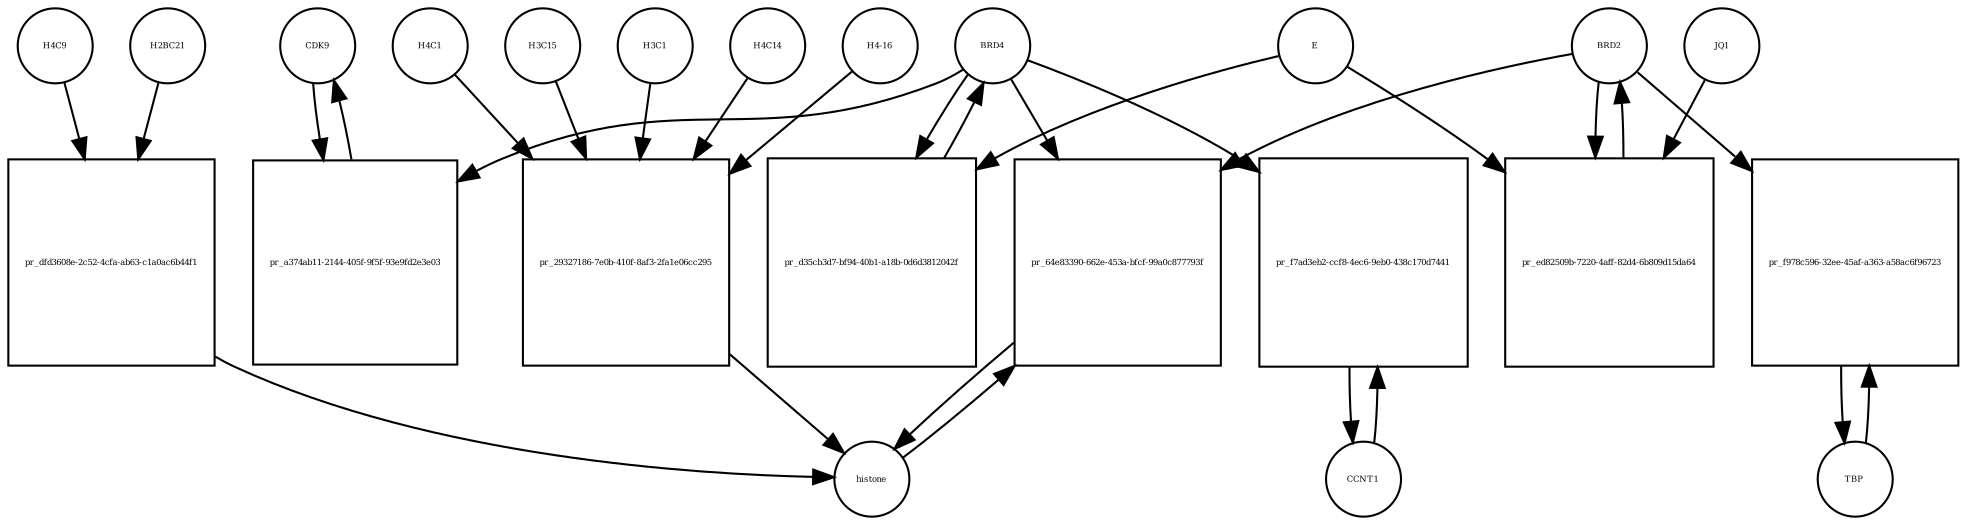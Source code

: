strict digraph  {
CDK9 [annotation="", bipartite=0, cls=macromolecule, fontsize=4, label=CDK9, shape=circle];
"pr_a374ab11-2144-405f-9f5f-93e9fd2e3e03" [annotation="", bipartite=1, cls=process, fontsize=4, label="pr_a374ab11-2144-405f-9f5f-93e9fd2e3e03", shape=square];
BRD4 [annotation="", bipartite=0, cls=macromolecule, fontsize=4, label=BRD4, shape=circle];
CCNT1 [annotation="", bipartite=0, cls=macromolecule, fontsize=4, label=CCNT1, shape=circle];
"pr_f7ad3eb2-ccf8-4ec6-9eb0-438c170d7441" [annotation="", bipartite=1, cls=process, fontsize=4, label="pr_f7ad3eb2-ccf8-4ec6-9eb0-438c170d7441", shape=square];
histone [annotation="", bipartite=0, cls=complex, fontsize=4, label=histone, shape=circle];
"pr_64e83390-662e-453a-bfcf-99a0c877793f" [annotation="", bipartite=1, cls=process, fontsize=4, label="pr_64e83390-662e-453a-bfcf-99a0c877793f", shape=square];
BRD2 [annotation="", bipartite=0, cls=macromolecule, fontsize=4, label=BRD2, shape=circle];
"pr_d35cb3d7-bf94-40b1-a18b-0d6d3812042f" [annotation="", bipartite=1, cls=process, fontsize=4, label="pr_d35cb3d7-bf94-40b1-a18b-0d6d3812042f", shape=square];
E [annotation=urn_miriam_ncbiprotein_BCD58755, bipartite=0, cls=macromolecule, fontsize=4, label=E, shape=circle];
H4C14 [annotation="", bipartite=0, cls=macromolecule, fontsize=4, label=H4C14, shape=circle];
"pr_29327186-7e0b-410f-8af3-2fa1e06cc295" [annotation="", bipartite=1, cls=process, fontsize=4, label="pr_29327186-7e0b-410f-8af3-2fa1e06cc295", shape=square];
"H4-16" [annotation="", bipartite=0, cls=macromolecule, fontsize=4, label="H4-16", shape=circle];
H4C1 [annotation="", bipartite=0, cls=macromolecule, fontsize=4, label=H4C1, shape=circle];
H3C15 [annotation="", bipartite=0, cls=macromolecule, fontsize=4, label=H3C15, shape=circle];
H3C1 [annotation="", bipartite=0, cls=macromolecule, fontsize=4, label=H3C1, shape=circle];
"pr_ed82509b-7220-4aff-82d4-6b809d15da64" [annotation="", bipartite=1, cls=process, fontsize=4, label="pr_ed82509b-7220-4aff-82d4-6b809d15da64", shape=square];
JQ1 [annotation="", bipartite=0, cls=macromolecule, fontsize=4, label=JQ1, shape=circle];
TBP [annotation="", bipartite=0, cls=macromolecule, fontsize=4, label=TBP, shape=circle];
"pr_f978c596-32ee-45af-a363-a58ac6f96723" [annotation="", bipartite=1, cls=process, fontsize=4, label="pr_f978c596-32ee-45af-a363-a58ac6f96723", shape=square];
H4C9 [annotation="", bipartite=0, cls=macromolecule, fontsize=4, label=H4C9, shape=circle];
"pr_dfd3608e-2c52-4cfa-ab63-c1a0ac6b44f1" [annotation="", bipartite=1, cls=process, fontsize=4, label="pr_dfd3608e-2c52-4cfa-ab63-c1a0ac6b44f1", shape=square];
H2BC21 [annotation="", bipartite=0, cls=macromolecule, fontsize=4, label=H2BC21, shape=circle];
CDK9 -> "pr_a374ab11-2144-405f-9f5f-93e9fd2e3e03"  [annotation="", interaction_type=consumption];
"pr_a374ab11-2144-405f-9f5f-93e9fd2e3e03" -> CDK9  [annotation="", interaction_type=production];
BRD4 -> "pr_a374ab11-2144-405f-9f5f-93e9fd2e3e03"  [annotation=urn_miriam_taxonomy_10090, interaction_type=catalysis];
BRD4 -> "pr_f7ad3eb2-ccf8-4ec6-9eb0-438c170d7441"  [annotation="", interaction_type=catalysis];
BRD4 -> "pr_64e83390-662e-453a-bfcf-99a0c877793f"  [annotation="urn_miriam_doi_10.1038%2Fnsmb.3228.|urn_miriam_doi_10.1016%2Fj.molcel.2008.01.018", interaction_type=catalysis];
BRD4 -> "pr_d35cb3d7-bf94-40b1-a18b-0d6d3812042f"  [annotation="", interaction_type=consumption];
CCNT1 -> "pr_f7ad3eb2-ccf8-4ec6-9eb0-438c170d7441"  [annotation="", interaction_type=consumption];
"pr_f7ad3eb2-ccf8-4ec6-9eb0-438c170d7441" -> CCNT1  [annotation="", interaction_type=production];
histone -> "pr_64e83390-662e-453a-bfcf-99a0c877793f"  [annotation="", interaction_type=consumption];
"pr_64e83390-662e-453a-bfcf-99a0c877793f" -> histone  [annotation="", interaction_type=production];
BRD2 -> "pr_64e83390-662e-453a-bfcf-99a0c877793f"  [annotation="urn_miriam_doi_10.1038%2Fnsmb.3228.|urn_miriam_doi_10.1016%2Fj.molcel.2008.01.018", interaction_type=catalysis];
BRD2 -> "pr_ed82509b-7220-4aff-82d4-6b809d15da64"  [annotation="", interaction_type=consumption];
BRD2 -> "pr_f978c596-32ee-45af-a363-a58ac6f96723"  [annotation="urn_miriam_doi_10.1007%2Fs11010-006-9223-6", interaction_type=catalysis];
"pr_d35cb3d7-bf94-40b1-a18b-0d6d3812042f" -> BRD4  [annotation="", interaction_type=production];
E -> "pr_d35cb3d7-bf94-40b1-a18b-0d6d3812042f"  [annotation="urn_miriam_doi_10.1038%2Fs41586-020-2286-9", interaction_type=inhibition];
E -> "pr_ed82509b-7220-4aff-82d4-6b809d15da64"  [annotation="urn_miriam_doi_10.1038%2Fs41586-020-2286-9|urn_miriam_doi_10.1080%2F15592294.2018.1469891", interaction_type=inhibition];
H4C14 -> "pr_29327186-7e0b-410f-8af3-2fa1e06cc295"  [annotation="", interaction_type=consumption];
"pr_29327186-7e0b-410f-8af3-2fa1e06cc295" -> histone  [annotation="", interaction_type=production];
"H4-16" -> "pr_29327186-7e0b-410f-8af3-2fa1e06cc295"  [annotation="", interaction_type=consumption];
H4C1 -> "pr_29327186-7e0b-410f-8af3-2fa1e06cc295"  [annotation="", interaction_type=consumption];
H3C15 -> "pr_29327186-7e0b-410f-8af3-2fa1e06cc295"  [annotation="", interaction_type=consumption];
H3C1 -> "pr_29327186-7e0b-410f-8af3-2fa1e06cc295"  [annotation="", interaction_type=consumption];
"pr_ed82509b-7220-4aff-82d4-6b809d15da64" -> BRD2  [annotation="", interaction_type=production];
JQ1 -> "pr_ed82509b-7220-4aff-82d4-6b809d15da64"  [annotation="urn_miriam_doi_10.1038%2Fs41586-020-2286-9|urn_miriam_doi_10.1080%2F15592294.2018.1469891", interaction_type=inhibition];
TBP -> "pr_f978c596-32ee-45af-a363-a58ac6f96723"  [annotation="", interaction_type=consumption];
"pr_f978c596-32ee-45af-a363-a58ac6f96723" -> TBP  [annotation="", interaction_type=production];
H4C9 -> "pr_dfd3608e-2c52-4cfa-ab63-c1a0ac6b44f1"  [annotation="", interaction_type=consumption];
"pr_dfd3608e-2c52-4cfa-ab63-c1a0ac6b44f1" -> histone  [annotation="", interaction_type=production];
H2BC21 -> "pr_dfd3608e-2c52-4cfa-ab63-c1a0ac6b44f1"  [annotation="", interaction_type=consumption];
}
